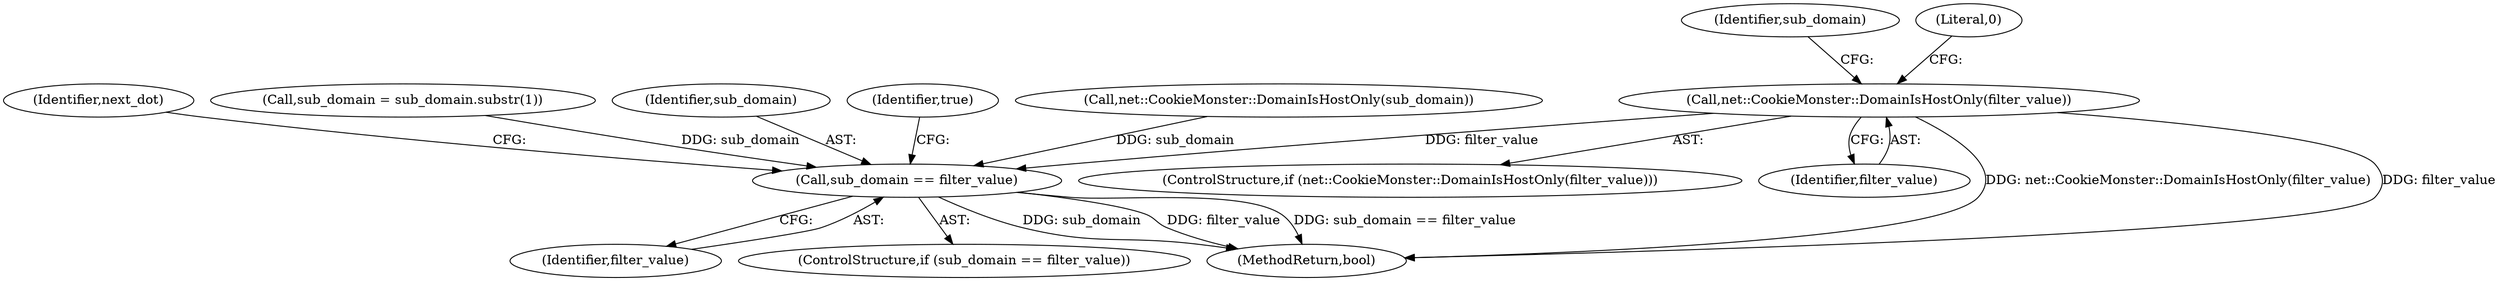 digraph "0_Chrome_b7e899141194fa27d55a990e38ae8bdcc5183a90_9@API" {
"1000121" [label="(Call,net::CookieMonster::DomainIsHostOnly(filter_value))"];
"1000144" [label="(Call,sub_domain == filter_value)"];
"1000122" [label="(Identifier,filter_value)"];
"1000160" [label="(MethodReturn,bool)"];
"1000130" [label="(Identifier,sub_domain)"];
"1000151" [label="(Identifier,next_dot)"];
"1000131" [label="(Call,sub_domain = sub_domain.substr(1))"];
"1000145" [label="(Identifier,sub_domain)"];
"1000121" [label="(Call,net::CookieMonster::DomainIsHostOnly(filter_value))"];
"1000148" [label="(Identifier,true)"];
"1000129" [label="(Call,net::CookieMonster::DomainIsHostOnly(sub_domain))"];
"1000120" [label="(ControlStructure,if (net::CookieMonster::DomainIsHostOnly(filter_value)))"];
"1000146" [label="(Identifier,filter_value)"];
"1000144" [label="(Call,sub_domain == filter_value)"];
"1000143" [label="(ControlStructure,if (sub_domain == filter_value))"];
"1000124" [label="(Literal,0)"];
"1000121" -> "1000120"  [label="AST: "];
"1000121" -> "1000122"  [label="CFG: "];
"1000122" -> "1000121"  [label="AST: "];
"1000124" -> "1000121"  [label="CFG: "];
"1000130" -> "1000121"  [label="CFG: "];
"1000121" -> "1000160"  [label="DDG: net::CookieMonster::DomainIsHostOnly(filter_value)"];
"1000121" -> "1000160"  [label="DDG: filter_value"];
"1000121" -> "1000144"  [label="DDG: filter_value"];
"1000144" -> "1000143"  [label="AST: "];
"1000144" -> "1000146"  [label="CFG: "];
"1000145" -> "1000144"  [label="AST: "];
"1000146" -> "1000144"  [label="AST: "];
"1000148" -> "1000144"  [label="CFG: "];
"1000151" -> "1000144"  [label="CFG: "];
"1000144" -> "1000160"  [label="DDG: filter_value"];
"1000144" -> "1000160"  [label="DDG: sub_domain == filter_value"];
"1000144" -> "1000160"  [label="DDG: sub_domain"];
"1000129" -> "1000144"  [label="DDG: sub_domain"];
"1000131" -> "1000144"  [label="DDG: sub_domain"];
}

